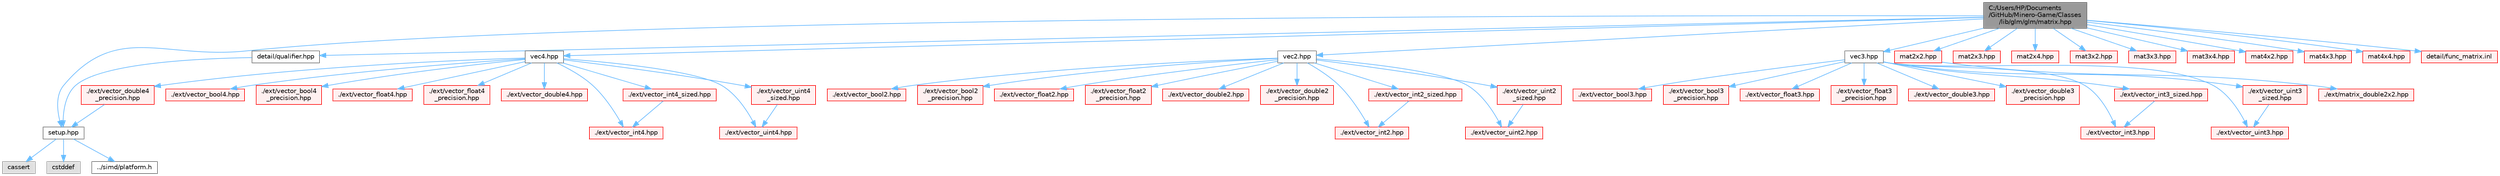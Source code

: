 digraph "C:/Users/HP/Documents/GitHub/Minero-Game/Classes/lib/glm/glm/matrix.hpp"
{
 // LATEX_PDF_SIZE
  bgcolor="transparent";
  edge [fontname=Helvetica,fontsize=10,labelfontname=Helvetica,labelfontsize=10];
  node [fontname=Helvetica,fontsize=10,shape=box,height=0.2,width=0.4];
  Node1 [id="Node000001",label="C:/Users/HP/Documents\l/GitHub/Minero-Game/Classes\l/lib/glm/glm/matrix.hpp",height=0.2,width=0.4,color="gray40", fillcolor="grey60", style="filled", fontcolor="black",tooltip=" "];
  Node1 -> Node2 [id="edge115_Node000001_Node000002",color="steelblue1",style="solid",tooltip=" "];
  Node2 [id="Node000002",label="detail/qualifier.hpp",height=0.2,width=0.4,color="grey40", fillcolor="white", style="filled",URL="$_classes_2lib_2glm_2glm_2detail_2qualifier_8hpp.html",tooltip=" "];
  Node2 -> Node3 [id="edge116_Node000002_Node000003",color="steelblue1",style="solid",tooltip=" "];
  Node3 [id="Node000003",label="setup.hpp",height=0.2,width=0.4,color="grey40", fillcolor="white", style="filled",URL="$_classes_2lib_2glm_2glm_2detail_2setup_8hpp.html",tooltip=" "];
  Node3 -> Node4 [id="edge117_Node000003_Node000004",color="steelblue1",style="solid",tooltip=" "];
  Node4 [id="Node000004",label="cassert",height=0.2,width=0.4,color="grey60", fillcolor="#E0E0E0", style="filled",tooltip=" "];
  Node3 -> Node5 [id="edge118_Node000003_Node000005",color="steelblue1",style="solid",tooltip=" "];
  Node5 [id="Node000005",label="cstddef",height=0.2,width=0.4,color="grey60", fillcolor="#E0E0E0", style="filled",tooltip=" "];
  Node3 -> Node6 [id="edge119_Node000003_Node000006",color="steelblue1",style="solid",tooltip=" "];
  Node6 [id="Node000006",label="../simd/platform.h",height=0.2,width=0.4,color="grey40", fillcolor="white", style="filled",URL="$_classes_2lib_2glm_2glm_2simd_2platform_8h.html",tooltip=" "];
  Node1 -> Node3 [id="edge120_Node000001_Node000003",color="steelblue1",style="solid",tooltip=" "];
  Node1 -> Node7 [id="edge121_Node000001_Node000007",color="steelblue1",style="solid",tooltip=" "];
  Node7 [id="Node000007",label="vec2.hpp",height=0.2,width=0.4,color="grey40", fillcolor="white", style="filled",URL="$_classes_2lib_2glm_2glm_2vec2_8hpp.html",tooltip=" "];
  Node7 -> Node8 [id="edge122_Node000007_Node000008",color="steelblue1",style="solid",tooltip=" "];
  Node8 [id="Node000008",label="./ext/vector_bool2.hpp",height=0.2,width=0.4,color="red", fillcolor="#FFF0F0", style="filled",URL="$_classes_2lib_2glm_2glm_2ext_2vector__bool2_8hpp.html",tooltip=" "];
  Node7 -> Node13 [id="edge123_Node000007_Node000013",color="steelblue1",style="solid",tooltip=" "];
  Node13 [id="Node000013",label="./ext/vector_bool2\l_precision.hpp",height=0.2,width=0.4,color="red", fillcolor="#FFF0F0", style="filled",URL="$_classes_2lib_2glm_2glm_2ext_2vector__bool2__precision_8hpp.html",tooltip=" "];
  Node7 -> Node14 [id="edge124_Node000007_Node000014",color="steelblue1",style="solid",tooltip=" "];
  Node14 [id="Node000014",label="./ext/vector_float2.hpp",height=0.2,width=0.4,color="red", fillcolor="#FFF0F0", style="filled",URL="$_classes_2lib_2glm_2glm_2ext_2vector__float2_8hpp.html",tooltip=" "];
  Node7 -> Node15 [id="edge125_Node000007_Node000015",color="steelblue1",style="solid",tooltip=" "];
  Node15 [id="Node000015",label="./ext/vector_float2\l_precision.hpp",height=0.2,width=0.4,color="red", fillcolor="#FFF0F0", style="filled",URL="$_classes_2lib_2glm_2glm_2ext_2vector__float2__precision_8hpp.html",tooltip=" "];
  Node7 -> Node16 [id="edge126_Node000007_Node000016",color="steelblue1",style="solid",tooltip=" "];
  Node16 [id="Node000016",label="./ext/vector_double2.hpp",height=0.2,width=0.4,color="red", fillcolor="#FFF0F0", style="filled",URL="$_classes_2lib_2glm_2glm_2ext_2vector__double2_8hpp.html",tooltip=" "];
  Node7 -> Node17 [id="edge127_Node000007_Node000017",color="steelblue1",style="solid",tooltip=" "];
  Node17 [id="Node000017",label="./ext/vector_double2\l_precision.hpp",height=0.2,width=0.4,color="red", fillcolor="#FFF0F0", style="filled",URL="$_classes_2lib_2glm_2glm_2ext_2vector__double2__precision_8hpp.html",tooltip=" "];
  Node7 -> Node18 [id="edge128_Node000007_Node000018",color="steelblue1",style="solid",tooltip=" "];
  Node18 [id="Node000018",label="./ext/vector_int2.hpp",height=0.2,width=0.4,color="red", fillcolor="#FFF0F0", style="filled",URL="$_classes_2lib_2glm_2glm_2ext_2vector__int2_8hpp.html",tooltip=" "];
  Node7 -> Node19 [id="edge129_Node000007_Node000019",color="steelblue1",style="solid",tooltip=" "];
  Node19 [id="Node000019",label="./ext/vector_int2_sized.hpp",height=0.2,width=0.4,color="red", fillcolor="#FFF0F0", style="filled",URL="$_classes_2lib_2glm_2glm_2ext_2vector__int2__sized_8hpp.html",tooltip=" "];
  Node19 -> Node18 [id="edge130_Node000019_Node000018",color="steelblue1",style="solid",tooltip=" "];
  Node7 -> Node21 [id="edge131_Node000007_Node000021",color="steelblue1",style="solid",tooltip=" "];
  Node21 [id="Node000021",label="./ext/vector_uint2.hpp",height=0.2,width=0.4,color="red", fillcolor="#FFF0F0", style="filled",URL="$_classes_2lib_2glm_2glm_2ext_2vector__uint2_8hpp.html",tooltip=" "];
  Node7 -> Node22 [id="edge132_Node000007_Node000022",color="steelblue1",style="solid",tooltip=" "];
  Node22 [id="Node000022",label="./ext/vector_uint2\l_sized.hpp",height=0.2,width=0.4,color="red", fillcolor="#FFF0F0", style="filled",URL="$_classes_2lib_2glm_2glm_2ext_2vector__uint2__sized_8hpp.html",tooltip=" "];
  Node22 -> Node21 [id="edge133_Node000022_Node000021",color="steelblue1",style="solid",tooltip=" "];
  Node1 -> Node24 [id="edge134_Node000001_Node000024",color="steelblue1",style="solid",tooltip=" "];
  Node24 [id="Node000024",label="vec3.hpp",height=0.2,width=0.4,color="grey40", fillcolor="white", style="filled",URL="$_classes_2lib_2glm_2glm_2vec3_8hpp.html",tooltip=" "];
  Node24 -> Node25 [id="edge135_Node000024_Node000025",color="steelblue1",style="solid",tooltip=" "];
  Node25 [id="Node000025",label="./ext/vector_bool3.hpp",height=0.2,width=0.4,color="red", fillcolor="#FFF0F0", style="filled",URL="$_classes_2lib_2glm_2glm_2ext_2vector__bool3_8hpp.html",tooltip=" "];
  Node24 -> Node28 [id="edge136_Node000024_Node000028",color="steelblue1",style="solid",tooltip=" "];
  Node28 [id="Node000028",label="./ext/vector_bool3\l_precision.hpp",height=0.2,width=0.4,color="red", fillcolor="#FFF0F0", style="filled",URL="$_classes_2lib_2glm_2glm_2ext_2vector__bool3__precision_8hpp.html",tooltip=" "];
  Node24 -> Node29 [id="edge137_Node000024_Node000029",color="steelblue1",style="solid",tooltip=" "];
  Node29 [id="Node000029",label="./ext/vector_float3.hpp",height=0.2,width=0.4,color="red", fillcolor="#FFF0F0", style="filled",URL="$_classes_2lib_2glm_2glm_2ext_2vector__float3_8hpp.html",tooltip=" "];
  Node24 -> Node30 [id="edge138_Node000024_Node000030",color="steelblue1",style="solid",tooltip=" "];
  Node30 [id="Node000030",label="./ext/vector_float3\l_precision.hpp",height=0.2,width=0.4,color="red", fillcolor="#FFF0F0", style="filled",URL="$_classes_2lib_2glm_2glm_2ext_2vector__float3__precision_8hpp.html",tooltip=" "];
  Node24 -> Node31 [id="edge139_Node000024_Node000031",color="steelblue1",style="solid",tooltip=" "];
  Node31 [id="Node000031",label="./ext/vector_double3.hpp",height=0.2,width=0.4,color="red", fillcolor="#FFF0F0", style="filled",URL="$_classes_2lib_2glm_2glm_2ext_2vector__double3_8hpp.html",tooltip=" "];
  Node24 -> Node32 [id="edge140_Node000024_Node000032",color="steelblue1",style="solid",tooltip=" "];
  Node32 [id="Node000032",label="./ext/vector_double3\l_precision.hpp",height=0.2,width=0.4,color="red", fillcolor="#FFF0F0", style="filled",URL="$_classes_2lib_2glm_2glm_2ext_2vector__double3__precision_8hpp.html",tooltip=" "];
  Node24 -> Node33 [id="edge141_Node000024_Node000033",color="steelblue1",style="solid",tooltip=" "];
  Node33 [id="Node000033",label="./ext/vector_int3.hpp",height=0.2,width=0.4,color="red", fillcolor="#FFF0F0", style="filled",URL="$_classes_2lib_2glm_2glm_2ext_2vector__int3_8hpp.html",tooltip=" "];
  Node24 -> Node34 [id="edge142_Node000024_Node000034",color="steelblue1",style="solid",tooltip=" "];
  Node34 [id="Node000034",label="./ext/vector_int3_sized.hpp",height=0.2,width=0.4,color="red", fillcolor="#FFF0F0", style="filled",URL="$_classes_2lib_2glm_2glm_2ext_2vector__int3__sized_8hpp.html",tooltip=" "];
  Node34 -> Node33 [id="edge143_Node000034_Node000033",color="steelblue1",style="solid",tooltip=" "];
  Node24 -> Node35 [id="edge144_Node000024_Node000035",color="steelblue1",style="solid",tooltip=" "];
  Node35 [id="Node000035",label="./ext/vector_uint3.hpp",height=0.2,width=0.4,color="red", fillcolor="#FFF0F0", style="filled",URL="$_classes_2lib_2glm_2glm_2ext_2vector__uint3_8hpp.html",tooltip=" "];
  Node24 -> Node36 [id="edge145_Node000024_Node000036",color="steelblue1",style="solid",tooltip=" "];
  Node36 [id="Node000036",label="./ext/vector_uint3\l_sized.hpp",height=0.2,width=0.4,color="red", fillcolor="#FFF0F0", style="filled",URL="$_classes_2lib_2glm_2glm_2ext_2vector__uint3__sized_8hpp.html",tooltip=" "];
  Node36 -> Node35 [id="edge146_Node000036_Node000035",color="steelblue1",style="solid",tooltip=" "];
  Node1 -> Node37 [id="edge147_Node000001_Node000037",color="steelblue1",style="solid",tooltip=" "];
  Node37 [id="Node000037",label="vec4.hpp",height=0.2,width=0.4,color="grey40", fillcolor="white", style="filled",URL="$_classes_2lib_2glm_2glm_2vec4_8hpp.html",tooltip=" "];
  Node37 -> Node38 [id="edge148_Node000037_Node000038",color="steelblue1",style="solid",tooltip=" "];
  Node38 [id="Node000038",label="./ext/vector_bool4.hpp",height=0.2,width=0.4,color="red", fillcolor="#FFF0F0", style="filled",URL="$_classes_2lib_2glm_2glm_2ext_2vector__bool4_8hpp.html",tooltip=" "];
  Node37 -> Node41 [id="edge149_Node000037_Node000041",color="steelblue1",style="solid",tooltip=" "];
  Node41 [id="Node000041",label="./ext/vector_bool4\l_precision.hpp",height=0.2,width=0.4,color="red", fillcolor="#FFF0F0", style="filled",URL="$_classes_2lib_2glm_2glm_2ext_2vector__bool4__precision_8hpp.html",tooltip=" "];
  Node37 -> Node42 [id="edge150_Node000037_Node000042",color="steelblue1",style="solid",tooltip=" "];
  Node42 [id="Node000042",label="./ext/vector_float4.hpp",height=0.2,width=0.4,color="red", fillcolor="#FFF0F0", style="filled",URL="$_classes_2lib_2glm_2glm_2ext_2vector__float4_8hpp.html",tooltip=" "];
  Node37 -> Node43 [id="edge151_Node000037_Node000043",color="steelblue1",style="solid",tooltip=" "];
  Node43 [id="Node000043",label="./ext/vector_float4\l_precision.hpp",height=0.2,width=0.4,color="red", fillcolor="#FFF0F0", style="filled",URL="$_classes_2lib_2glm_2glm_2ext_2vector__float4__precision_8hpp.html",tooltip=" "];
  Node37 -> Node44 [id="edge152_Node000037_Node000044",color="steelblue1",style="solid",tooltip=" "];
  Node44 [id="Node000044",label="./ext/vector_double4.hpp",height=0.2,width=0.4,color="red", fillcolor="#FFF0F0", style="filled",URL="$_classes_2lib_2glm_2glm_2ext_2vector__double4_8hpp.html",tooltip=" "];
  Node37 -> Node45 [id="edge153_Node000037_Node000045",color="steelblue1",style="solid",tooltip=" "];
  Node45 [id="Node000045",label="./ext/vector_double4\l_precision.hpp",height=0.2,width=0.4,color="red", fillcolor="#FFF0F0", style="filled",URL="$_classes_2lib_2glm_2glm_2ext_2vector__double4__precision_8hpp.html",tooltip=" "];
  Node45 -> Node3 [id="edge154_Node000045_Node000003",color="steelblue1",style="solid",tooltip=" "];
  Node37 -> Node46 [id="edge155_Node000037_Node000046",color="steelblue1",style="solid",tooltip=" "];
  Node46 [id="Node000046",label="./ext/vector_int4.hpp",height=0.2,width=0.4,color="red", fillcolor="#FFF0F0", style="filled",URL="$_classes_2lib_2glm_2glm_2ext_2vector__int4_8hpp.html",tooltip=" "];
  Node37 -> Node47 [id="edge156_Node000037_Node000047",color="steelblue1",style="solid",tooltip=" "];
  Node47 [id="Node000047",label="./ext/vector_int4_sized.hpp",height=0.2,width=0.4,color="red", fillcolor="#FFF0F0", style="filled",URL="$_classes_2lib_2glm_2glm_2ext_2vector__int4__sized_8hpp.html",tooltip=" "];
  Node47 -> Node46 [id="edge157_Node000047_Node000046",color="steelblue1",style="solid",tooltip=" "];
  Node37 -> Node48 [id="edge158_Node000037_Node000048",color="steelblue1",style="solid",tooltip=" "];
  Node48 [id="Node000048",label="./ext/vector_uint4.hpp",height=0.2,width=0.4,color="red", fillcolor="#FFF0F0", style="filled",URL="$_classes_2lib_2glm_2glm_2ext_2vector__uint4_8hpp.html",tooltip=" "];
  Node37 -> Node49 [id="edge159_Node000037_Node000049",color="steelblue1",style="solid",tooltip=" "];
  Node49 [id="Node000049",label="./ext/vector_uint4\l_sized.hpp",height=0.2,width=0.4,color="red", fillcolor="#FFF0F0", style="filled",URL="$_classes_2lib_2glm_2glm_2ext_2vector__uint4__sized_8hpp.html",tooltip=" "];
  Node49 -> Node48 [id="edge160_Node000049_Node000048",color="steelblue1",style="solid",tooltip=" "];
  Node1 -> Node50 [id="edge161_Node000001_Node000050",color="steelblue1",style="solid",tooltip=" "];
  Node50 [id="Node000050",label="mat2x2.hpp",height=0.2,width=0.4,color="red", fillcolor="#FFF0F0", style="filled",URL="$_classes_2lib_2glm_2glm_2mat2x2_8hpp.html",tooltip=" "];
  Node50 -> Node51 [id="edge162_Node000050_Node000051",color="steelblue1",style="solid",tooltip=" "];
  Node51 [id="Node000051",label="./ext/matrix_double2x2.hpp",height=0.2,width=0.4,color="red", fillcolor="#FFF0F0", style="filled",URL="$_classes_2lib_2glm_2glm_2ext_2matrix__double2x2_8hpp.html",tooltip=" "];
  Node1 -> Node57 [id="edge163_Node000001_Node000057",color="steelblue1",style="solid",tooltip=" "];
  Node57 [id="Node000057",label="mat2x3.hpp",height=0.2,width=0.4,color="red", fillcolor="#FFF0F0", style="filled",URL="$_classes_2lib_2glm_2glm_2mat2x3_8hpp.html",tooltip=" "];
  Node1 -> Node64 [id="edge164_Node000001_Node000064",color="steelblue1",style="solid",tooltip=" "];
  Node64 [id="Node000064",label="mat2x4.hpp",height=0.2,width=0.4,color="red", fillcolor="#FFF0F0", style="filled",URL="$_classes_2lib_2glm_2glm_2mat2x4_8hpp.html",tooltip=" "];
  Node1 -> Node71 [id="edge165_Node000001_Node000071",color="steelblue1",style="solid",tooltip=" "];
  Node71 [id="Node000071",label="mat3x2.hpp",height=0.2,width=0.4,color="red", fillcolor="#FFF0F0", style="filled",URL="$_classes_2lib_2glm_2glm_2mat3x2_8hpp.html",tooltip=" "];
  Node1 -> Node78 [id="edge166_Node000001_Node000078",color="steelblue1",style="solid",tooltip=" "];
  Node78 [id="Node000078",label="mat3x3.hpp",height=0.2,width=0.4,color="red", fillcolor="#FFF0F0", style="filled",URL="$_classes_2lib_2glm_2glm_2mat3x3_8hpp.html",tooltip=" "];
  Node1 -> Node85 [id="edge167_Node000001_Node000085",color="steelblue1",style="solid",tooltip=" "];
  Node85 [id="Node000085",label="mat3x4.hpp",height=0.2,width=0.4,color="red", fillcolor="#FFF0F0", style="filled",URL="$_classes_2lib_2glm_2glm_2mat3x4_8hpp.html",tooltip=" "];
  Node1 -> Node92 [id="edge168_Node000001_Node000092",color="steelblue1",style="solid",tooltip=" "];
  Node92 [id="Node000092",label="mat4x2.hpp",height=0.2,width=0.4,color="red", fillcolor="#FFF0F0", style="filled",URL="$_classes_2lib_2glm_2glm_2mat4x2_8hpp.html",tooltip=" "];
  Node1 -> Node99 [id="edge169_Node000001_Node000099",color="steelblue1",style="solid",tooltip=" "];
  Node99 [id="Node000099",label="mat4x3.hpp",height=0.2,width=0.4,color="red", fillcolor="#FFF0F0", style="filled",URL="$_classes_2lib_2glm_2glm_2mat4x3_8hpp.html",tooltip=" "];
  Node1 -> Node106 [id="edge170_Node000001_Node000106",color="steelblue1",style="solid",tooltip=" "];
  Node106 [id="Node000106",label="mat4x4.hpp",height=0.2,width=0.4,color="red", fillcolor="#FFF0F0", style="filled",URL="$_classes_2lib_2glm_2glm_2mat4x4_8hpp.html",tooltip=" "];
  Node1 -> Node113 [id="edge171_Node000001_Node000113",color="steelblue1",style="solid",tooltip=" "];
  Node113 [id="Node000113",label="detail/func_matrix.inl",height=0.2,width=0.4,color="red", fillcolor="#FFF0F0", style="filled",URL="$_classes_2lib_2glm_2glm_2detail_2func__matrix_8inl.html",tooltip=" "];
}
